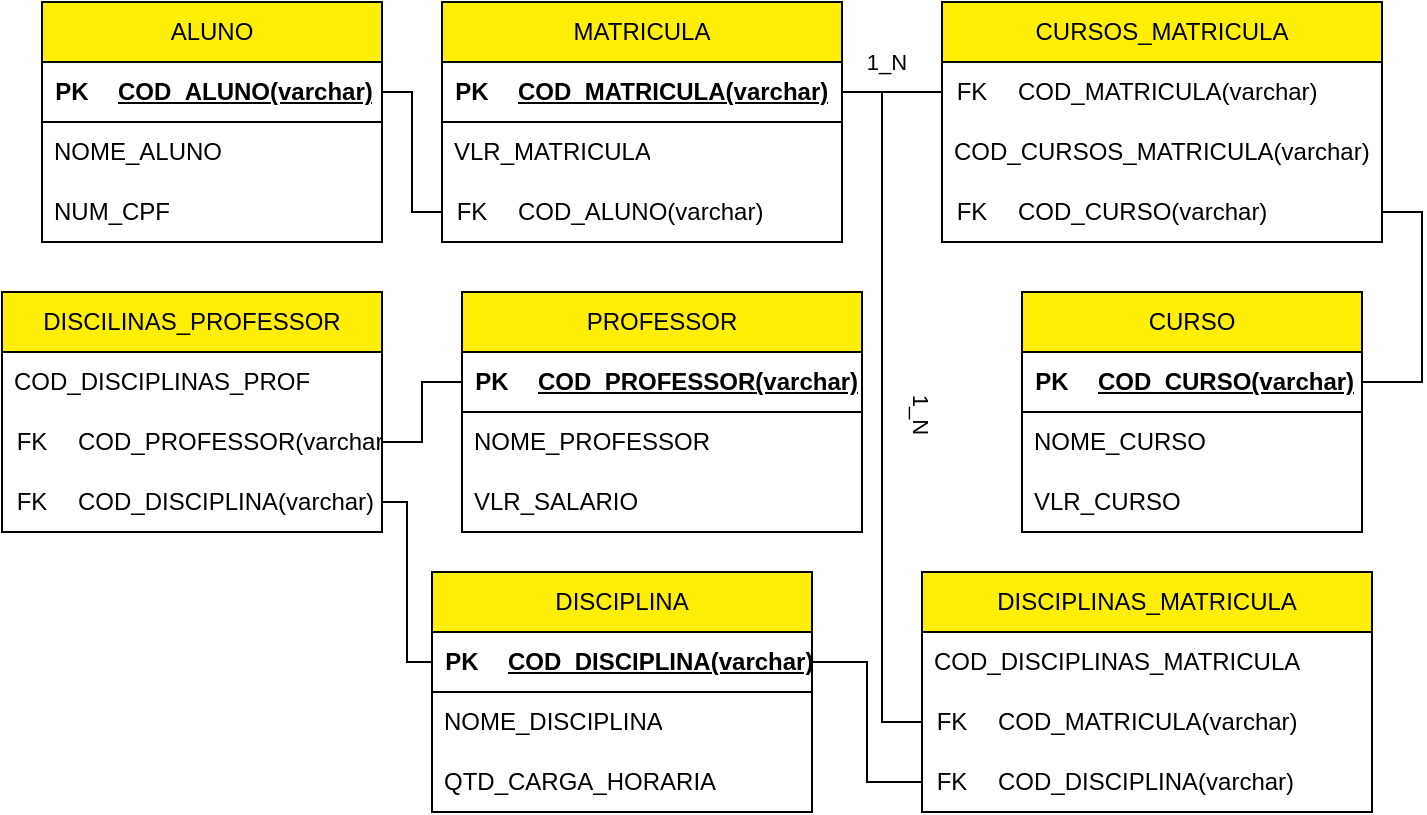 <mxfile version="21.8.1" type="github">
  <diagram id="R2lEEEUBdFMjLlhIrx00" name="Page-1">
    <mxGraphModel dx="836" dy="773" grid="1" gridSize="10" guides="1" tooltips="1" connect="1" arrows="1" fold="1" page="1" pageScale="1" pageWidth="850" pageHeight="1100" math="0" shadow="0" extFonts="Permanent Marker^https://fonts.googleapis.com/css?family=Permanent+Marker">
      <root>
        <mxCell id="0" />
        <mxCell id="1" parent="0" />
        <mxCell id="hwRPY_H_E-aeXSSc8FPx-1" value="ALUNO" style="swimlane;fontStyle=0;childLayout=stackLayout;horizontal=1;startSize=30;horizontalStack=0;resizeParent=1;resizeParentMax=0;resizeLast=0;collapsible=1;marginBottom=0;whiteSpace=wrap;html=1;fillColor=#FFEE05;" parent="1" vertex="1">
          <mxGeometry x="90" y="15" width="170" height="120" as="geometry" />
        </mxCell>
        <mxCell id="9-QWL7e6mqtxBqOt5Rx7-5" value="" style="shape=table;startSize=0;container=1;collapsible=1;childLayout=tableLayout;fixedRows=1;rowLines=0;fontStyle=0;align=center;resizeLast=1;strokeColor=none;fillColor=none;collapsible=0;" vertex="1" parent="hwRPY_H_E-aeXSSc8FPx-1">
          <mxGeometry y="30" width="170" height="30" as="geometry" />
        </mxCell>
        <mxCell id="9-QWL7e6mqtxBqOt5Rx7-6" value="" style="shape=tableRow;horizontal=0;startSize=0;swimlaneHead=0;swimlaneBody=0;fillColor=none;collapsible=0;dropTarget=0;points=[[0,0.5],[1,0.5]];portConstraint=eastwest;top=0;left=0;right=0;bottom=1;" vertex="1" parent="9-QWL7e6mqtxBqOt5Rx7-5">
          <mxGeometry width="170" height="30" as="geometry" />
        </mxCell>
        <mxCell id="9-QWL7e6mqtxBqOt5Rx7-7" value="PK" style="shape=partialRectangle;connectable=0;fillColor=none;top=0;left=0;bottom=0;right=0;fontStyle=1;overflow=hidden;whiteSpace=wrap;html=1;" vertex="1" parent="9-QWL7e6mqtxBqOt5Rx7-6">
          <mxGeometry width="30" height="30" as="geometry">
            <mxRectangle width="30" height="30" as="alternateBounds" />
          </mxGeometry>
        </mxCell>
        <mxCell id="9-QWL7e6mqtxBqOt5Rx7-8" value="COD_ALUNO(varchar)" style="shape=partialRectangle;connectable=0;fillColor=none;top=0;left=0;bottom=0;right=0;align=left;spacingLeft=6;fontStyle=5;overflow=hidden;whiteSpace=wrap;html=1;" vertex="1" parent="9-QWL7e6mqtxBqOt5Rx7-6">
          <mxGeometry x="30" width="140" height="30" as="geometry">
            <mxRectangle width="140" height="30" as="alternateBounds" />
          </mxGeometry>
        </mxCell>
        <mxCell id="hwRPY_H_E-aeXSSc8FPx-3" value="NOME_ALUNO" style="text;strokeColor=none;fillColor=none;align=left;verticalAlign=middle;spacingLeft=4;spacingRight=4;overflow=hidden;points=[[0,0.5],[1,0.5]];portConstraint=eastwest;rotatable=0;whiteSpace=wrap;html=1;" parent="hwRPY_H_E-aeXSSc8FPx-1" vertex="1">
          <mxGeometry y="60" width="170" height="30" as="geometry" />
        </mxCell>
        <mxCell id="hwRPY_H_E-aeXSSc8FPx-4" value="NUM_CPF" style="text;strokeColor=none;fillColor=none;align=left;verticalAlign=middle;spacingLeft=4;spacingRight=4;overflow=hidden;points=[[0,0.5],[1,0.5]];portConstraint=eastwest;rotatable=0;whiteSpace=wrap;html=1;" parent="hwRPY_H_E-aeXSSc8FPx-1" vertex="1">
          <mxGeometry y="90" width="170" height="30" as="geometry" />
        </mxCell>
        <mxCell id="hwRPY_H_E-aeXSSc8FPx-5" value="CURSO" style="swimlane;fontStyle=0;childLayout=stackLayout;horizontal=1;startSize=30;horizontalStack=0;resizeParent=1;resizeParentMax=0;resizeLast=0;collapsible=1;marginBottom=0;whiteSpace=wrap;html=1;fillColor=#FFEE05;" parent="1" vertex="1">
          <mxGeometry x="580" y="160" width="170" height="120" as="geometry" />
        </mxCell>
        <mxCell id="9-QWL7e6mqtxBqOt5Rx7-57" value="" style="shape=table;startSize=0;container=1;collapsible=1;childLayout=tableLayout;fixedRows=1;rowLines=0;fontStyle=0;align=center;resizeLast=1;strokeColor=none;fillColor=none;collapsible=0;" vertex="1" parent="hwRPY_H_E-aeXSSc8FPx-5">
          <mxGeometry y="30" width="170" height="30" as="geometry" />
        </mxCell>
        <mxCell id="9-QWL7e6mqtxBqOt5Rx7-58" value="" style="shape=tableRow;horizontal=0;startSize=0;swimlaneHead=0;swimlaneBody=0;fillColor=none;collapsible=0;dropTarget=0;points=[[0,0.5],[1,0.5]];portConstraint=eastwest;top=0;left=0;right=0;bottom=1;" vertex="1" parent="9-QWL7e6mqtxBqOt5Rx7-57">
          <mxGeometry width="170" height="30" as="geometry" />
        </mxCell>
        <mxCell id="9-QWL7e6mqtxBqOt5Rx7-59" value="PK" style="shape=partialRectangle;connectable=0;fillColor=none;top=0;left=0;bottom=0;right=0;fontStyle=1;overflow=hidden;whiteSpace=wrap;html=1;" vertex="1" parent="9-QWL7e6mqtxBqOt5Rx7-58">
          <mxGeometry width="30" height="30" as="geometry">
            <mxRectangle width="30" height="30" as="alternateBounds" />
          </mxGeometry>
        </mxCell>
        <mxCell id="9-QWL7e6mqtxBqOt5Rx7-60" value="COD_CURSO(varchar)" style="shape=partialRectangle;connectable=0;fillColor=none;top=0;left=0;bottom=0;right=0;align=left;spacingLeft=6;fontStyle=5;overflow=hidden;whiteSpace=wrap;html=1;" vertex="1" parent="9-QWL7e6mqtxBqOt5Rx7-58">
          <mxGeometry x="30" width="140" height="30" as="geometry">
            <mxRectangle width="140" height="30" as="alternateBounds" />
          </mxGeometry>
        </mxCell>
        <mxCell id="hwRPY_H_E-aeXSSc8FPx-7" value="NOME_CURSO" style="text;strokeColor=none;fillColor=none;align=left;verticalAlign=middle;spacingLeft=4;spacingRight=4;overflow=hidden;points=[[0,0.5],[1,0.5]];portConstraint=eastwest;rotatable=0;whiteSpace=wrap;html=1;" parent="hwRPY_H_E-aeXSSc8FPx-5" vertex="1">
          <mxGeometry y="60" width="170" height="30" as="geometry" />
        </mxCell>
        <mxCell id="C94Znu9yKtxbw8L8RZEC-2" value="VLR_CURSO" style="text;strokeColor=none;fillColor=none;align=left;verticalAlign=middle;spacingLeft=4;spacingRight=4;overflow=hidden;points=[[0,0.5],[1,0.5]];portConstraint=eastwest;rotatable=0;whiteSpace=wrap;html=1;" parent="hwRPY_H_E-aeXSSc8FPx-5" vertex="1">
          <mxGeometry y="90" width="170" height="30" as="geometry" />
        </mxCell>
        <mxCell id="hwRPY_H_E-aeXSSc8FPx-9" value="DISCIPLINA" style="swimlane;fontStyle=0;childLayout=stackLayout;horizontal=1;startSize=30;horizontalStack=0;resizeParent=1;resizeParentMax=0;resizeLast=0;collapsible=1;marginBottom=0;whiteSpace=wrap;html=1;fillColor=#FFEE05;" parent="1" vertex="1">
          <mxGeometry x="285" y="300" width="190" height="120" as="geometry" />
        </mxCell>
        <mxCell id="9-QWL7e6mqtxBqOt5Rx7-17" value="" style="shape=table;startSize=0;container=1;collapsible=1;childLayout=tableLayout;fixedRows=1;rowLines=0;fontStyle=0;align=center;resizeLast=1;strokeColor=none;fillColor=none;collapsible=0;" vertex="1" parent="hwRPY_H_E-aeXSSc8FPx-9">
          <mxGeometry y="30" width="190" height="30" as="geometry" />
        </mxCell>
        <mxCell id="9-QWL7e6mqtxBqOt5Rx7-18" value="" style="shape=tableRow;horizontal=0;startSize=0;swimlaneHead=0;swimlaneBody=0;fillColor=none;collapsible=0;dropTarget=0;points=[[0,0.5],[1,0.5]];portConstraint=eastwest;top=0;left=0;right=0;bottom=1;" vertex="1" parent="9-QWL7e6mqtxBqOt5Rx7-17">
          <mxGeometry width="190" height="30" as="geometry" />
        </mxCell>
        <mxCell id="9-QWL7e6mqtxBqOt5Rx7-19" value="PK" style="shape=partialRectangle;connectable=0;fillColor=none;top=0;left=0;bottom=0;right=0;fontStyle=1;overflow=hidden;whiteSpace=wrap;html=1;" vertex="1" parent="9-QWL7e6mqtxBqOt5Rx7-18">
          <mxGeometry width="30" height="30" as="geometry">
            <mxRectangle width="30" height="30" as="alternateBounds" />
          </mxGeometry>
        </mxCell>
        <mxCell id="9-QWL7e6mqtxBqOt5Rx7-20" value="COD_DISCIPLINA(varchar)" style="shape=partialRectangle;connectable=0;fillColor=none;top=0;left=0;bottom=0;right=0;align=left;spacingLeft=6;fontStyle=5;overflow=hidden;whiteSpace=wrap;html=1;" vertex="1" parent="9-QWL7e6mqtxBqOt5Rx7-18">
          <mxGeometry x="30" width="160" height="30" as="geometry">
            <mxRectangle width="160" height="30" as="alternateBounds" />
          </mxGeometry>
        </mxCell>
        <mxCell id="hwRPY_H_E-aeXSSc8FPx-11" value="NOME_DISCIPLINA" style="text;strokeColor=none;fillColor=none;align=left;verticalAlign=middle;spacingLeft=4;spacingRight=4;overflow=hidden;points=[[0,0.5],[1,0.5]];portConstraint=eastwest;rotatable=0;whiteSpace=wrap;html=1;" parent="hwRPY_H_E-aeXSSc8FPx-9" vertex="1">
          <mxGeometry y="60" width="190" height="30" as="geometry" />
        </mxCell>
        <mxCell id="hwRPY_H_E-aeXSSc8FPx-12" value="QTD_CARGA_HORARIA" style="text;strokeColor=none;fillColor=none;align=left;verticalAlign=middle;spacingLeft=4;spacingRight=4;overflow=hidden;points=[[0,0.5],[1,0.5]];portConstraint=eastwest;rotatable=0;whiteSpace=wrap;html=1;" parent="hwRPY_H_E-aeXSSc8FPx-9" vertex="1">
          <mxGeometry y="90" width="190" height="30" as="geometry" />
        </mxCell>
        <mxCell id="hwRPY_H_E-aeXSSc8FPx-13" value="PROFESSOR" style="swimlane;fontStyle=0;childLayout=stackLayout;horizontal=1;startSize=30;horizontalStack=0;resizeParent=1;resizeParentMax=0;resizeLast=0;collapsible=1;marginBottom=0;whiteSpace=wrap;html=1;fillColor=#FFEE05;" parent="1" vertex="1">
          <mxGeometry x="300" y="160" width="200" height="120" as="geometry" />
        </mxCell>
        <mxCell id="9-QWL7e6mqtxBqOt5Rx7-9" value="" style="shape=table;startSize=0;container=1;collapsible=1;childLayout=tableLayout;fixedRows=1;rowLines=0;fontStyle=0;align=center;resizeLast=1;strokeColor=none;fillColor=none;collapsible=0;" vertex="1" parent="hwRPY_H_E-aeXSSc8FPx-13">
          <mxGeometry y="30" width="200" height="30" as="geometry" />
        </mxCell>
        <mxCell id="9-QWL7e6mqtxBqOt5Rx7-10" value="" style="shape=tableRow;horizontal=0;startSize=0;swimlaneHead=0;swimlaneBody=0;fillColor=none;collapsible=0;dropTarget=0;points=[[0,0.5],[1,0.5]];portConstraint=eastwest;top=0;left=0;right=0;bottom=1;" vertex="1" parent="9-QWL7e6mqtxBqOt5Rx7-9">
          <mxGeometry width="200" height="30" as="geometry" />
        </mxCell>
        <mxCell id="9-QWL7e6mqtxBqOt5Rx7-11" value="PK" style="shape=partialRectangle;connectable=0;fillColor=none;top=0;left=0;bottom=0;right=0;fontStyle=1;overflow=hidden;whiteSpace=wrap;html=1;" vertex="1" parent="9-QWL7e6mqtxBqOt5Rx7-10">
          <mxGeometry width="30" height="30" as="geometry">
            <mxRectangle width="30" height="30" as="alternateBounds" />
          </mxGeometry>
        </mxCell>
        <mxCell id="9-QWL7e6mqtxBqOt5Rx7-12" value="COD_PROFESSOR(varchar)" style="shape=partialRectangle;connectable=0;fillColor=none;top=0;left=0;bottom=0;right=0;align=left;spacingLeft=6;fontStyle=5;overflow=hidden;whiteSpace=wrap;html=1;" vertex="1" parent="9-QWL7e6mqtxBqOt5Rx7-10">
          <mxGeometry x="30" width="170" height="30" as="geometry">
            <mxRectangle width="170" height="30" as="alternateBounds" />
          </mxGeometry>
        </mxCell>
        <mxCell id="hwRPY_H_E-aeXSSc8FPx-15" value="NOME_PROFESSOR" style="text;strokeColor=none;fillColor=none;align=left;verticalAlign=middle;spacingLeft=4;spacingRight=4;overflow=hidden;points=[[0,0.5],[1,0.5]];portConstraint=eastwest;rotatable=0;whiteSpace=wrap;html=1;" parent="hwRPY_H_E-aeXSSc8FPx-13" vertex="1">
          <mxGeometry y="60" width="200" height="30" as="geometry" />
        </mxCell>
        <mxCell id="hwRPY_H_E-aeXSSc8FPx-16" value="VLR_SALARIO" style="text;strokeColor=none;fillColor=none;align=left;verticalAlign=middle;spacingLeft=4;spacingRight=4;overflow=hidden;points=[[0,0.5],[1,0.5]];portConstraint=eastwest;rotatable=0;whiteSpace=wrap;html=1;" parent="hwRPY_H_E-aeXSSc8FPx-13" vertex="1">
          <mxGeometry y="90" width="200" height="30" as="geometry" />
        </mxCell>
        <mxCell id="hwRPY_H_E-aeXSSc8FPx-17" value="MATRICULA" style="swimlane;fontStyle=0;childLayout=stackLayout;horizontal=1;startSize=30;horizontalStack=0;resizeParent=1;resizeParentMax=0;resizeLast=0;collapsible=1;marginBottom=0;whiteSpace=wrap;html=1;fillColor=#FFEE05;" parent="1" vertex="1">
          <mxGeometry x="290" y="15" width="200" height="120" as="geometry" />
        </mxCell>
        <mxCell id="9-QWL7e6mqtxBqOt5Rx7-39" value="" style="shape=table;startSize=0;container=1;collapsible=1;childLayout=tableLayout;fixedRows=1;rowLines=0;fontStyle=0;align=center;resizeLast=1;strokeColor=none;fillColor=none;collapsible=0;" vertex="1" parent="hwRPY_H_E-aeXSSc8FPx-17">
          <mxGeometry y="30" width="200" height="30" as="geometry" />
        </mxCell>
        <mxCell id="9-QWL7e6mqtxBqOt5Rx7-40" value="" style="shape=tableRow;horizontal=0;startSize=0;swimlaneHead=0;swimlaneBody=0;fillColor=none;collapsible=0;dropTarget=0;points=[[0,0.5],[1,0.5]];portConstraint=eastwest;top=0;left=0;right=0;bottom=1;" vertex="1" parent="9-QWL7e6mqtxBqOt5Rx7-39">
          <mxGeometry width="200" height="30" as="geometry" />
        </mxCell>
        <mxCell id="9-QWL7e6mqtxBqOt5Rx7-41" value="PK" style="shape=partialRectangle;connectable=0;fillColor=none;top=0;left=0;bottom=0;right=0;fontStyle=1;overflow=hidden;whiteSpace=wrap;html=1;" vertex="1" parent="9-QWL7e6mqtxBqOt5Rx7-40">
          <mxGeometry width="30" height="30" as="geometry">
            <mxRectangle width="30" height="30" as="alternateBounds" />
          </mxGeometry>
        </mxCell>
        <mxCell id="9-QWL7e6mqtxBqOt5Rx7-42" value="COD_MATRICULA(varchar)" style="shape=partialRectangle;connectable=0;fillColor=none;top=0;left=0;bottom=0;right=0;align=left;spacingLeft=6;fontStyle=5;overflow=hidden;whiteSpace=wrap;html=1;" vertex="1" parent="9-QWL7e6mqtxBqOt5Rx7-40">
          <mxGeometry x="30" width="170" height="30" as="geometry">
            <mxRectangle width="170" height="30" as="alternateBounds" />
          </mxGeometry>
        </mxCell>
        <mxCell id="C94Znu9yKtxbw8L8RZEC-8" value="VLR_MATRICULA" style="text;strokeColor=none;fillColor=none;align=left;verticalAlign=middle;spacingLeft=4;spacingRight=4;overflow=hidden;points=[[0,0.5],[1,0.5]];portConstraint=eastwest;rotatable=0;whiteSpace=wrap;html=1;" parent="hwRPY_H_E-aeXSSc8FPx-17" vertex="1">
          <mxGeometry y="60" width="200" height="30" as="geometry" />
        </mxCell>
        <mxCell id="9-QWL7e6mqtxBqOt5Rx7-1" value="" style="shape=table;startSize=0;container=1;collapsible=1;childLayout=tableLayout;fixedRows=1;rowLines=0;fontStyle=0;align=center;resizeLast=1;strokeColor=none;fillColor=none;collapsible=0;" vertex="1" parent="hwRPY_H_E-aeXSSc8FPx-17">
          <mxGeometry y="90" width="200" height="30" as="geometry" />
        </mxCell>
        <mxCell id="9-QWL7e6mqtxBqOt5Rx7-2" value="" style="shape=tableRow;horizontal=0;startSize=0;swimlaneHead=0;swimlaneBody=0;fillColor=none;collapsible=0;dropTarget=0;points=[[0,0.5],[1,0.5]];portConstraint=eastwest;top=0;left=0;right=0;bottom=0;" vertex="1" parent="9-QWL7e6mqtxBqOt5Rx7-1">
          <mxGeometry width="200" height="30" as="geometry" />
        </mxCell>
        <mxCell id="9-QWL7e6mqtxBqOt5Rx7-3" value="FK" style="shape=partialRectangle;connectable=0;fillColor=none;top=0;left=0;bottom=0;right=0;fontStyle=0;overflow=hidden;whiteSpace=wrap;html=1;" vertex="1" parent="9-QWL7e6mqtxBqOt5Rx7-2">
          <mxGeometry width="30" height="30" as="geometry">
            <mxRectangle width="30" height="30" as="alternateBounds" />
          </mxGeometry>
        </mxCell>
        <mxCell id="9-QWL7e6mqtxBqOt5Rx7-4" value="COD_ALUNO(varchar)" style="shape=partialRectangle;connectable=0;fillColor=none;top=0;left=0;bottom=0;right=0;align=left;spacingLeft=6;fontStyle=0;overflow=hidden;whiteSpace=wrap;html=1;" vertex="1" parent="9-QWL7e6mqtxBqOt5Rx7-2">
          <mxGeometry x="30" width="170" height="30" as="geometry">
            <mxRectangle width="170" height="30" as="alternateBounds" />
          </mxGeometry>
        </mxCell>
        <mxCell id="hwRPY_H_E-aeXSSc8FPx-23" value="" style="endArrow=none;html=1;rounded=0;edgeStyle=orthogonalEdgeStyle;" parent="1" source="9-QWL7e6mqtxBqOt5Rx7-6" target="9-QWL7e6mqtxBqOt5Rx7-2" edge="1">
          <mxGeometry width="50" height="50" relative="1" as="geometry">
            <mxPoint x="210" y="60" as="sourcePoint" />
            <mxPoint x="280.0" y="90" as="targetPoint" />
          </mxGeometry>
        </mxCell>
        <mxCell id="hwRPY_H_E-aeXSSc8FPx-24" value="" style="endArrow=none;html=1;rounded=0;edgeStyle=orthogonalEdgeStyle;" parent="1" source="9-QWL7e6mqtxBqOt5Rx7-62" target="9-QWL7e6mqtxBqOt5Rx7-58" edge="1">
          <mxGeometry width="50" height="50" relative="1" as="geometry">
            <mxPoint x="800" y="130" as="sourcePoint" />
            <mxPoint x="600.0" y="225" as="targetPoint" />
            <Array as="points">
              <mxPoint x="780" y="120" />
              <mxPoint x="780" y="205" />
            </Array>
          </mxGeometry>
        </mxCell>
        <mxCell id="hwRPY_H_E-aeXSSc8FPx-26" value="DISCILINAS_PROFESSOR" style="swimlane;fontStyle=0;childLayout=stackLayout;horizontal=1;startSize=30;horizontalStack=0;resizeParent=1;resizeParentMax=0;resizeLast=0;collapsible=1;marginBottom=0;whiteSpace=wrap;html=1;fillColor=#FFEE05;" parent="1" vertex="1">
          <mxGeometry x="70" y="160" width="190" height="120" as="geometry" />
        </mxCell>
        <mxCell id="hwRPY_H_E-aeXSSc8FPx-27" value="COD_DISCIPLINAS_PROF" style="text;strokeColor=none;fillColor=none;align=left;verticalAlign=middle;spacingLeft=4;spacingRight=4;overflow=hidden;points=[[0,0.5],[1,0.5]];portConstraint=eastwest;rotatable=0;whiteSpace=wrap;html=1;" parent="hwRPY_H_E-aeXSSc8FPx-26" vertex="1">
          <mxGeometry y="30" width="190" height="30" as="geometry" />
        </mxCell>
        <mxCell id="9-QWL7e6mqtxBqOt5Rx7-13" value="" style="shape=table;startSize=0;container=1;collapsible=1;childLayout=tableLayout;fixedRows=1;rowLines=0;fontStyle=0;align=center;resizeLast=1;strokeColor=none;fillColor=none;collapsible=0;" vertex="1" parent="hwRPY_H_E-aeXSSc8FPx-26">
          <mxGeometry y="60" width="190" height="30" as="geometry" />
        </mxCell>
        <mxCell id="9-QWL7e6mqtxBqOt5Rx7-14" value="" style="shape=tableRow;horizontal=0;startSize=0;swimlaneHead=0;swimlaneBody=0;fillColor=none;collapsible=0;dropTarget=0;points=[[0,0.5],[1,0.5]];portConstraint=eastwest;top=0;left=0;right=0;bottom=0;" vertex="1" parent="9-QWL7e6mqtxBqOt5Rx7-13">
          <mxGeometry width="190" height="30" as="geometry" />
        </mxCell>
        <mxCell id="9-QWL7e6mqtxBqOt5Rx7-15" value="FK" style="shape=partialRectangle;connectable=0;fillColor=none;top=0;left=0;bottom=0;right=0;fontStyle=0;overflow=hidden;whiteSpace=wrap;html=1;" vertex="1" parent="9-QWL7e6mqtxBqOt5Rx7-14">
          <mxGeometry width="30" height="30" as="geometry">
            <mxRectangle width="30" height="30" as="alternateBounds" />
          </mxGeometry>
        </mxCell>
        <mxCell id="9-QWL7e6mqtxBqOt5Rx7-16" value="COD_PROFESSOR(varchar)" style="shape=partialRectangle;connectable=0;fillColor=none;top=0;left=0;bottom=0;right=0;align=left;spacingLeft=6;fontStyle=0;overflow=hidden;whiteSpace=wrap;html=1;" vertex="1" parent="9-QWL7e6mqtxBqOt5Rx7-14">
          <mxGeometry x="30" width="160" height="30" as="geometry">
            <mxRectangle width="160" height="30" as="alternateBounds" />
          </mxGeometry>
        </mxCell>
        <mxCell id="9-QWL7e6mqtxBqOt5Rx7-31" value="" style="shape=table;startSize=0;container=1;collapsible=1;childLayout=tableLayout;fixedRows=1;rowLines=0;fontStyle=0;align=center;resizeLast=1;strokeColor=none;fillColor=none;collapsible=0;" vertex="1" parent="hwRPY_H_E-aeXSSc8FPx-26">
          <mxGeometry y="90" width="190" height="30" as="geometry" />
        </mxCell>
        <mxCell id="9-QWL7e6mqtxBqOt5Rx7-32" value="" style="shape=tableRow;horizontal=0;startSize=0;swimlaneHead=0;swimlaneBody=0;fillColor=none;collapsible=0;dropTarget=0;points=[[0,0.5],[1,0.5]];portConstraint=eastwest;top=0;left=0;right=0;bottom=0;" vertex="1" parent="9-QWL7e6mqtxBqOt5Rx7-31">
          <mxGeometry width="190" height="30" as="geometry" />
        </mxCell>
        <mxCell id="9-QWL7e6mqtxBqOt5Rx7-33" value="FK" style="shape=partialRectangle;connectable=0;fillColor=none;top=0;left=0;bottom=0;right=0;fontStyle=0;overflow=hidden;whiteSpace=wrap;html=1;" vertex="1" parent="9-QWL7e6mqtxBqOt5Rx7-32">
          <mxGeometry width="30" height="30" as="geometry">
            <mxRectangle width="30" height="30" as="alternateBounds" />
          </mxGeometry>
        </mxCell>
        <mxCell id="9-QWL7e6mqtxBqOt5Rx7-34" value="COD_DISCIPLINA(varchar)" style="shape=partialRectangle;connectable=0;fillColor=none;top=0;left=0;bottom=0;right=0;align=left;spacingLeft=6;fontStyle=0;overflow=hidden;whiteSpace=wrap;html=1;" vertex="1" parent="9-QWL7e6mqtxBqOt5Rx7-32">
          <mxGeometry x="30" width="160" height="30" as="geometry">
            <mxRectangle width="160" height="30" as="alternateBounds" />
          </mxGeometry>
        </mxCell>
        <mxCell id="hwRPY_H_E-aeXSSc8FPx-33" value="" style="endArrow=none;html=1;rounded=0;edgeStyle=orthogonalEdgeStyle;" parent="1" source="9-QWL7e6mqtxBqOt5Rx7-32" target="9-QWL7e6mqtxBqOt5Rx7-18" edge="1">
          <mxGeometry width="50" height="50" relative="1" as="geometry">
            <mxPoint x="200" y="265" as="sourcePoint" />
            <mxPoint x="240" y="345.0" as="targetPoint" />
          </mxGeometry>
        </mxCell>
        <mxCell id="hwRPY_H_E-aeXSSc8FPx-35" value="DISCIPLINAS_MATRICULA" style="swimlane;fontStyle=0;childLayout=stackLayout;horizontal=1;startSize=30;horizontalStack=0;resizeParent=1;resizeParentMax=0;resizeLast=0;collapsible=1;marginBottom=0;whiteSpace=wrap;html=1;fillColor=#FFEE05;" parent="1" vertex="1">
          <mxGeometry x="530" y="300" width="225" height="120" as="geometry" />
        </mxCell>
        <mxCell id="hwRPY_H_E-aeXSSc8FPx-37" value="COD_DISCIPLINAS_MATRICULA" style="text;strokeColor=none;fillColor=none;align=left;verticalAlign=middle;spacingLeft=4;spacingRight=4;overflow=hidden;points=[[0,0.5],[1,0.5]];portConstraint=eastwest;rotatable=0;whiteSpace=wrap;html=1;" parent="hwRPY_H_E-aeXSSc8FPx-35" vertex="1">
          <mxGeometry y="30" width="225" height="30" as="geometry" />
        </mxCell>
        <mxCell id="9-QWL7e6mqtxBqOt5Rx7-35" value="" style="shape=table;startSize=0;container=1;collapsible=1;childLayout=tableLayout;fixedRows=1;rowLines=0;fontStyle=0;align=center;resizeLast=1;strokeColor=none;fillColor=none;collapsible=0;" vertex="1" parent="hwRPY_H_E-aeXSSc8FPx-35">
          <mxGeometry y="60" width="225" height="60" as="geometry" />
        </mxCell>
        <mxCell id="9-QWL7e6mqtxBqOt5Rx7-43" value="" style="shape=tableRow;horizontal=0;startSize=0;swimlaneHead=0;swimlaneBody=0;fillColor=none;collapsible=0;dropTarget=0;points=[[0,0.5],[1,0.5]];portConstraint=eastwest;top=0;left=0;right=0;bottom=0;" vertex="1" parent="9-QWL7e6mqtxBqOt5Rx7-35">
          <mxGeometry width="225" height="30" as="geometry" />
        </mxCell>
        <mxCell id="9-QWL7e6mqtxBqOt5Rx7-44" value="FK" style="shape=partialRectangle;connectable=0;fillColor=none;top=0;left=0;bottom=0;right=0;fontStyle=0;overflow=hidden;whiteSpace=wrap;html=1;" vertex="1" parent="9-QWL7e6mqtxBqOt5Rx7-43">
          <mxGeometry width="30" height="30" as="geometry">
            <mxRectangle width="30" height="30" as="alternateBounds" />
          </mxGeometry>
        </mxCell>
        <mxCell id="9-QWL7e6mqtxBqOt5Rx7-45" value="COD_MATRICULA(varchar)" style="shape=partialRectangle;connectable=0;fillColor=none;top=0;left=0;bottom=0;right=0;align=left;spacingLeft=6;fontStyle=0;overflow=hidden;whiteSpace=wrap;html=1;" vertex="1" parent="9-QWL7e6mqtxBqOt5Rx7-43">
          <mxGeometry x="30" width="195" height="30" as="geometry">
            <mxRectangle width="195" height="30" as="alternateBounds" />
          </mxGeometry>
        </mxCell>
        <mxCell id="9-QWL7e6mqtxBqOt5Rx7-36" value="" style="shape=tableRow;horizontal=0;startSize=0;swimlaneHead=0;swimlaneBody=0;fillColor=none;collapsible=0;dropTarget=0;points=[[0,0.5],[1,0.5]];portConstraint=eastwest;top=0;left=0;right=0;bottom=0;" vertex="1" parent="9-QWL7e6mqtxBqOt5Rx7-35">
          <mxGeometry y="30" width="225" height="30" as="geometry" />
        </mxCell>
        <mxCell id="9-QWL7e6mqtxBqOt5Rx7-37" value="FK" style="shape=partialRectangle;connectable=0;fillColor=none;top=0;left=0;bottom=0;right=0;fontStyle=0;overflow=hidden;whiteSpace=wrap;html=1;" vertex="1" parent="9-QWL7e6mqtxBqOt5Rx7-36">
          <mxGeometry width="30" height="30" as="geometry">
            <mxRectangle width="30" height="30" as="alternateBounds" />
          </mxGeometry>
        </mxCell>
        <mxCell id="9-QWL7e6mqtxBqOt5Rx7-38" value="COD_DISCIPLINA(varchar)" style="shape=partialRectangle;connectable=0;fillColor=none;top=0;left=0;bottom=0;right=0;align=left;spacingLeft=6;fontStyle=0;overflow=hidden;whiteSpace=wrap;html=1;" vertex="1" parent="9-QWL7e6mqtxBqOt5Rx7-36">
          <mxGeometry x="30" width="195" height="30" as="geometry">
            <mxRectangle width="195" height="30" as="alternateBounds" />
          </mxGeometry>
        </mxCell>
        <mxCell id="hwRPY_H_E-aeXSSc8FPx-39" value="" style="endArrow=none;html=1;rounded=0;edgeStyle=orthogonalEdgeStyle;" parent="1" source="9-QWL7e6mqtxBqOt5Rx7-43" target="9-QWL7e6mqtxBqOt5Rx7-40" edge="1">
          <mxGeometry width="50" height="50" relative="1" as="geometry">
            <mxPoint x="665.0" y="375.0" as="sourcePoint" />
            <mxPoint x="490.0" y="60" as="targetPoint" />
          </mxGeometry>
        </mxCell>
        <mxCell id="9-QWL7e6mqtxBqOt5Rx7-67" value="1_N" style="edgeLabel;html=1;align=center;verticalAlign=middle;resizable=0;points=[];rotation=90;" vertex="1" connectable="0" parent="hwRPY_H_E-aeXSSc8FPx-39">
          <mxGeometry x="-0.005" y="-3" relative="1" as="geometry">
            <mxPoint x="17" y="2" as="offset" />
          </mxGeometry>
        </mxCell>
        <mxCell id="hwRPY_H_E-aeXSSc8FPx-40" value="" style="endArrow=none;html=1;rounded=0;edgeStyle=orthogonalEdgeStyle;" parent="1" source="9-QWL7e6mqtxBqOt5Rx7-14" target="9-QWL7e6mqtxBqOt5Rx7-10" edge="1">
          <mxGeometry width="50" height="50" relative="1" as="geometry">
            <mxPoint x="200" y="235" as="sourcePoint" />
            <mxPoint x="300.0" y="205" as="targetPoint" />
          </mxGeometry>
        </mxCell>
        <mxCell id="hwRPY_H_E-aeXSSc8FPx-41" value="" style="endArrow=none;html=1;rounded=0;edgeStyle=orthogonalEdgeStyle;" parent="1" source="9-QWL7e6mqtxBqOt5Rx7-36" target="9-QWL7e6mqtxBqOt5Rx7-18" edge="1">
          <mxGeometry width="50" height="50" relative="1" as="geometry">
            <mxPoint x="420.0" y="405.0" as="sourcePoint" />
            <mxPoint x="400.0" y="345.0" as="targetPoint" />
          </mxGeometry>
        </mxCell>
        <mxCell id="C94Znu9yKtxbw8L8RZEC-3" value="CURSOS_MATRICULA" style="swimlane;fontStyle=0;childLayout=stackLayout;horizontal=1;startSize=30;horizontalStack=0;resizeParent=1;resizeParentMax=0;resizeLast=0;collapsible=1;marginBottom=0;whiteSpace=wrap;html=1;fillColor=#FFEE05;" parent="1" vertex="1">
          <mxGeometry x="540" y="15" width="220" height="120" as="geometry" />
        </mxCell>
        <mxCell id="9-QWL7e6mqtxBqOt5Rx7-53" value="" style="shape=table;startSize=0;container=1;collapsible=1;childLayout=tableLayout;fixedRows=1;rowLines=0;fontStyle=0;align=center;resizeLast=1;strokeColor=none;fillColor=none;collapsible=0;" vertex="1" parent="C94Znu9yKtxbw8L8RZEC-3">
          <mxGeometry y="30" width="220" height="30" as="geometry" />
        </mxCell>
        <mxCell id="9-QWL7e6mqtxBqOt5Rx7-54" value="" style="shape=tableRow;horizontal=0;startSize=0;swimlaneHead=0;swimlaneBody=0;fillColor=none;collapsible=0;dropTarget=0;points=[[0,0.5],[1,0.5]];portConstraint=eastwest;top=0;left=0;right=0;bottom=0;" vertex="1" parent="9-QWL7e6mqtxBqOt5Rx7-53">
          <mxGeometry width="220" height="30" as="geometry" />
        </mxCell>
        <mxCell id="9-QWL7e6mqtxBqOt5Rx7-55" value="FK" style="shape=partialRectangle;connectable=0;fillColor=none;top=0;left=0;bottom=0;right=0;fontStyle=0;overflow=hidden;whiteSpace=wrap;html=1;" vertex="1" parent="9-QWL7e6mqtxBqOt5Rx7-54">
          <mxGeometry width="30" height="30" as="geometry">
            <mxRectangle width="30" height="30" as="alternateBounds" />
          </mxGeometry>
        </mxCell>
        <mxCell id="9-QWL7e6mqtxBqOt5Rx7-56" value="COD_MATRICULA(varchar)" style="shape=partialRectangle;connectable=0;fillColor=none;top=0;left=0;bottom=0;right=0;align=left;spacingLeft=6;fontStyle=0;overflow=hidden;whiteSpace=wrap;html=1;" vertex="1" parent="9-QWL7e6mqtxBqOt5Rx7-54">
          <mxGeometry x="30" width="190" height="30" as="geometry">
            <mxRectangle width="190" height="30" as="alternateBounds" />
          </mxGeometry>
        </mxCell>
        <mxCell id="C94Znu9yKtxbw8L8RZEC-4" value="COD_CURSOS_MATRICULA(varchar)" style="text;strokeColor=none;fillColor=none;align=left;verticalAlign=middle;spacingLeft=4;spacingRight=4;overflow=hidden;points=[[0,0.5],[1,0.5]];portConstraint=eastwest;rotatable=0;whiteSpace=wrap;html=1;" parent="C94Znu9yKtxbw8L8RZEC-3" vertex="1">
          <mxGeometry y="60" width="220" height="30" as="geometry" />
        </mxCell>
        <mxCell id="9-QWL7e6mqtxBqOt5Rx7-61" value="" style="shape=table;startSize=0;container=1;collapsible=1;childLayout=tableLayout;fixedRows=1;rowLines=0;fontStyle=0;align=center;resizeLast=1;strokeColor=none;fillColor=none;collapsible=0;" vertex="1" parent="C94Znu9yKtxbw8L8RZEC-3">
          <mxGeometry y="90" width="220" height="30" as="geometry" />
        </mxCell>
        <mxCell id="9-QWL7e6mqtxBqOt5Rx7-62" value="" style="shape=tableRow;horizontal=0;startSize=0;swimlaneHead=0;swimlaneBody=0;fillColor=none;collapsible=0;dropTarget=0;points=[[0,0.5],[1,0.5]];portConstraint=eastwest;top=0;left=0;right=0;bottom=0;" vertex="1" parent="9-QWL7e6mqtxBqOt5Rx7-61">
          <mxGeometry width="220" height="30" as="geometry" />
        </mxCell>
        <mxCell id="9-QWL7e6mqtxBqOt5Rx7-63" value="FK" style="shape=partialRectangle;connectable=0;fillColor=none;top=0;left=0;bottom=0;right=0;fontStyle=0;overflow=hidden;whiteSpace=wrap;html=1;" vertex="1" parent="9-QWL7e6mqtxBqOt5Rx7-62">
          <mxGeometry width="30" height="30" as="geometry">
            <mxRectangle width="30" height="30" as="alternateBounds" />
          </mxGeometry>
        </mxCell>
        <mxCell id="9-QWL7e6mqtxBqOt5Rx7-64" value="COD_CURSO(varchar)" style="shape=partialRectangle;connectable=0;fillColor=none;top=0;left=0;bottom=0;right=0;align=left;spacingLeft=6;fontStyle=0;overflow=hidden;whiteSpace=wrap;html=1;" vertex="1" parent="9-QWL7e6mqtxBqOt5Rx7-62">
          <mxGeometry x="30" width="190" height="30" as="geometry">
            <mxRectangle width="190" height="30" as="alternateBounds" />
          </mxGeometry>
        </mxCell>
        <mxCell id="C94Znu9yKtxbw8L8RZEC-7" value="" style="endArrow=none;html=1;rounded=0;edgeStyle=orthogonalEdgeStyle;" parent="1" source="9-QWL7e6mqtxBqOt5Rx7-40" target="9-QWL7e6mqtxBqOt5Rx7-54" edge="1">
          <mxGeometry width="50" height="50" relative="1" as="geometry">
            <mxPoint x="490.0" y="60" as="sourcePoint" />
            <mxPoint x="530" y="90" as="targetPoint" />
          </mxGeometry>
        </mxCell>
        <mxCell id="9-QWL7e6mqtxBqOt5Rx7-65" value="1_N" style="edgeLabel;html=1;align=center;verticalAlign=middle;resizable=0;points=[];" vertex="1" connectable="0" parent="C94Znu9yKtxbw8L8RZEC-7">
          <mxGeometry x="0.179" y="-2" relative="1" as="geometry">
            <mxPoint x="-8" y="-17" as="offset" />
          </mxGeometry>
        </mxCell>
      </root>
    </mxGraphModel>
  </diagram>
</mxfile>
